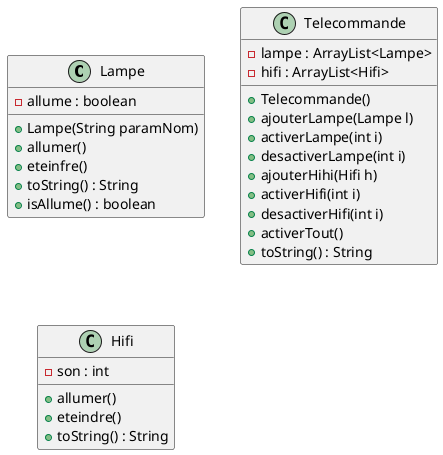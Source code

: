 @startuml



class Lampe{
-allume : boolean
+Lampe(String paramNom)
+allumer()
+eteinfre()
+toString() : String
+isAllume() : boolean
}


class Telecommande{
-lampe : ArrayList<Lampe>
-hifi : ArrayList<Hifi>
+Telecommande()
+ajouterLampe(Lampe l)
+activerLampe(int i)
+desactiverLampe(int i)
+ajouterHihi(Hifi h)
+activerHifi(int i)
+desactiverHifi(int i)
+activerTout()
+toString() : String
}



class Hifi {
-son : int
+allumer()
+eteindre()
+toString() : String
}

@enduml
